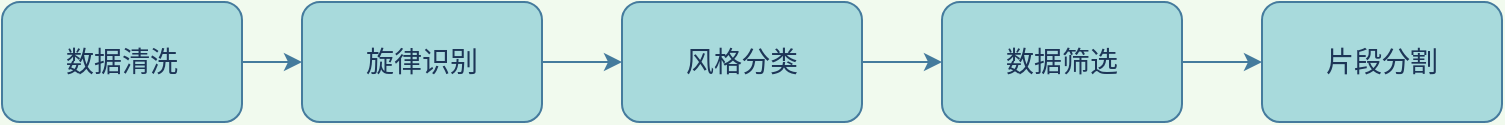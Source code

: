 <mxfile version="15.5.5" type="github">
  <diagram id="blIOy_oseiCzfVL5TxHg" name="Page-1">
    <mxGraphModel dx="1038" dy="500" grid="1" gridSize="10" guides="1" tooltips="1" connect="1" arrows="1" fold="1" page="1" pageScale="1" pageWidth="827" pageHeight="1169" background="#F1FAEE" math="0" shadow="0">
      <root>
        <mxCell id="0" />
        <mxCell id="1" parent="0" />
        <mxCell id="NRn2xjVf9HI4S9_KBbvh-13" value="" style="edgeStyle=orthogonalEdgeStyle;curved=0;rounded=1;sketch=0;orthogonalLoop=1;jettySize=auto;html=1;strokeColor=#457B9D;fontColor=#1D3557;labelBackgroundColor=#F1FAEE;fontSize=14;" edge="1" parent="1" source="NRn2xjVf9HI4S9_KBbvh-8" target="NRn2xjVf9HI4S9_KBbvh-9">
          <mxGeometry relative="1" as="geometry" />
        </mxCell>
        <mxCell id="NRn2xjVf9HI4S9_KBbvh-8" value="数据清洗" style="rounded=1;whiteSpace=wrap;html=1;sketch=0;fillColor=#A8DADC;strokeColor=#457B9D;fontColor=#1D3557;fontSize=14;" vertex="1" parent="1">
          <mxGeometry x="30" y="60" width="120" height="60" as="geometry" />
        </mxCell>
        <mxCell id="NRn2xjVf9HI4S9_KBbvh-19" value="" style="edgeStyle=orthogonalEdgeStyle;curved=0;rounded=1;sketch=0;orthogonalLoop=1;jettySize=auto;html=1;strokeColor=#457B9D;fontColor=#1D3557;labelBackgroundColor=#F1FAEE;fontSize=14;" edge="1" parent="1" source="NRn2xjVf9HI4S9_KBbvh-9" target="NRn2xjVf9HI4S9_KBbvh-10">
          <mxGeometry relative="1" as="geometry" />
        </mxCell>
        <mxCell id="NRn2xjVf9HI4S9_KBbvh-9" value="旋律识别" style="rounded=1;whiteSpace=wrap;html=1;sketch=0;fillColor=#A8DADC;strokeColor=#457B9D;fontColor=#1D3557;fontSize=14;" vertex="1" parent="1">
          <mxGeometry x="180" y="60" width="120" height="60" as="geometry" />
        </mxCell>
        <mxCell id="NRn2xjVf9HI4S9_KBbvh-20" value="" style="edgeStyle=orthogonalEdgeStyle;curved=0;rounded=1;sketch=0;orthogonalLoop=1;jettySize=auto;html=1;strokeColor=#457B9D;fontColor=#1D3557;labelBackgroundColor=#F1FAEE;fontSize=14;" edge="1" parent="1" source="NRn2xjVf9HI4S9_KBbvh-10" target="NRn2xjVf9HI4S9_KBbvh-11">
          <mxGeometry relative="1" as="geometry" />
        </mxCell>
        <mxCell id="NRn2xjVf9HI4S9_KBbvh-10" value="风格分类" style="rounded=1;whiteSpace=wrap;html=1;sketch=0;fillColor=#A8DADC;strokeColor=#457B9D;fontColor=#1D3557;fontSize=14;" vertex="1" parent="1">
          <mxGeometry x="340" y="60" width="120" height="60" as="geometry" />
        </mxCell>
        <mxCell id="NRn2xjVf9HI4S9_KBbvh-16" value="" style="edgeStyle=orthogonalEdgeStyle;curved=0;rounded=1;sketch=0;orthogonalLoop=1;jettySize=auto;html=1;strokeColor=#457B9D;fontColor=#1D3557;labelBackgroundColor=#F1FAEE;fontSize=14;" edge="1" parent="1" source="NRn2xjVf9HI4S9_KBbvh-11" target="NRn2xjVf9HI4S9_KBbvh-12">
          <mxGeometry relative="1" as="geometry" />
        </mxCell>
        <mxCell id="NRn2xjVf9HI4S9_KBbvh-11" value="数据筛选" style="rounded=1;whiteSpace=wrap;html=1;sketch=0;fillColor=#A8DADC;strokeColor=#457B9D;fontColor=#1D3557;fontSize=14;" vertex="1" parent="1">
          <mxGeometry x="500" y="60" width="120" height="60" as="geometry" />
        </mxCell>
        <mxCell id="NRn2xjVf9HI4S9_KBbvh-12" value="片段分割" style="rounded=1;whiteSpace=wrap;html=1;sketch=0;fillColor=#A8DADC;strokeColor=#457B9D;fontColor=#1D3557;fontSize=14;" vertex="1" parent="1">
          <mxGeometry x="660" y="60" width="120" height="60" as="geometry" />
        </mxCell>
      </root>
    </mxGraphModel>
  </diagram>
</mxfile>

